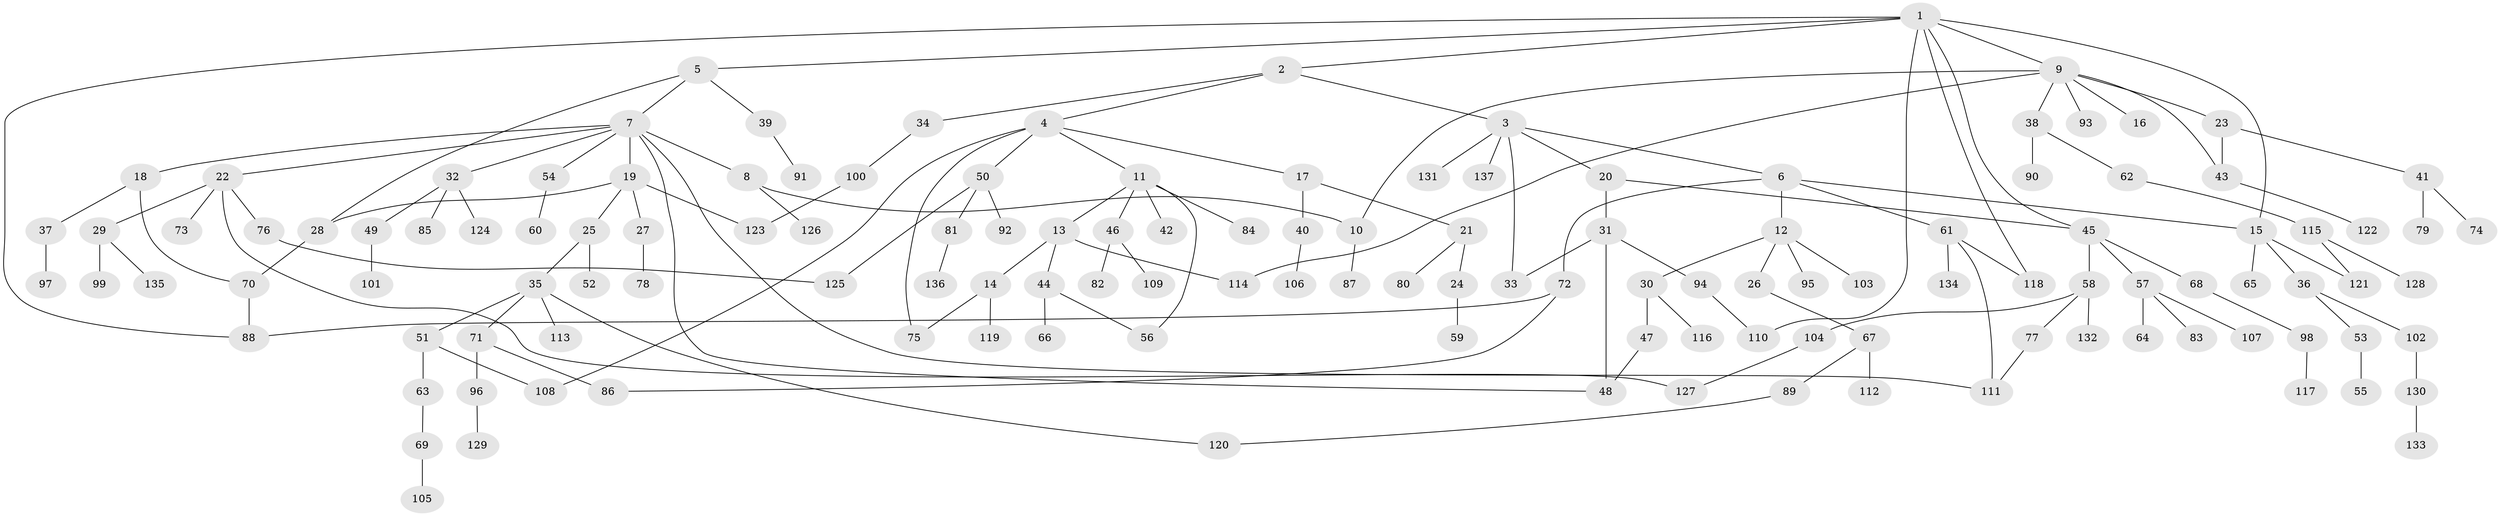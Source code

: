 // coarse degree distribution, {8: 0.014285714285714285, 4: 0.12857142857142856, 3: 0.17142857142857143, 6: 0.014285714285714285, 5: 0.08571428571428572, 9: 0.014285714285714285, 2: 0.24285714285714285, 1: 0.32857142857142857}
// Generated by graph-tools (version 1.1) at 2025/48/03/04/25 22:48:45]
// undirected, 137 vertices, 161 edges
graph export_dot {
  node [color=gray90,style=filled];
  1;
  2;
  3;
  4;
  5;
  6;
  7;
  8;
  9;
  10;
  11;
  12;
  13;
  14;
  15;
  16;
  17;
  18;
  19;
  20;
  21;
  22;
  23;
  24;
  25;
  26;
  27;
  28;
  29;
  30;
  31;
  32;
  33;
  34;
  35;
  36;
  37;
  38;
  39;
  40;
  41;
  42;
  43;
  44;
  45;
  46;
  47;
  48;
  49;
  50;
  51;
  52;
  53;
  54;
  55;
  56;
  57;
  58;
  59;
  60;
  61;
  62;
  63;
  64;
  65;
  66;
  67;
  68;
  69;
  70;
  71;
  72;
  73;
  74;
  75;
  76;
  77;
  78;
  79;
  80;
  81;
  82;
  83;
  84;
  85;
  86;
  87;
  88;
  89;
  90;
  91;
  92;
  93;
  94;
  95;
  96;
  97;
  98;
  99;
  100;
  101;
  102;
  103;
  104;
  105;
  106;
  107;
  108;
  109;
  110;
  111;
  112;
  113;
  114;
  115;
  116;
  117;
  118;
  119;
  120;
  121;
  122;
  123;
  124;
  125;
  126;
  127;
  128;
  129;
  130;
  131;
  132;
  133;
  134;
  135;
  136;
  137;
  1 -- 2;
  1 -- 5;
  1 -- 9;
  1 -- 45;
  1 -- 118;
  1 -- 88;
  1 -- 15;
  1 -- 110;
  2 -- 3;
  2 -- 4;
  2 -- 34;
  3 -- 6;
  3 -- 20;
  3 -- 131;
  3 -- 137;
  3 -- 33;
  4 -- 11;
  4 -- 17;
  4 -- 50;
  4 -- 75;
  4 -- 108;
  5 -- 7;
  5 -- 28;
  5 -- 39;
  6 -- 12;
  6 -- 15;
  6 -- 61;
  6 -- 72;
  7 -- 8;
  7 -- 18;
  7 -- 19;
  7 -- 22;
  7 -- 32;
  7 -- 48;
  7 -- 54;
  7 -- 111;
  8 -- 126;
  8 -- 10;
  9 -- 10;
  9 -- 16;
  9 -- 23;
  9 -- 38;
  9 -- 93;
  9 -- 114;
  9 -- 43;
  10 -- 87;
  11 -- 13;
  11 -- 42;
  11 -- 46;
  11 -- 56;
  11 -- 84;
  12 -- 26;
  12 -- 30;
  12 -- 95;
  12 -- 103;
  13 -- 14;
  13 -- 44;
  13 -- 114;
  14 -- 119;
  14 -- 75;
  15 -- 36;
  15 -- 65;
  15 -- 121;
  17 -- 21;
  17 -- 40;
  18 -- 37;
  18 -- 70;
  19 -- 25;
  19 -- 27;
  19 -- 123;
  19 -- 28;
  20 -- 31;
  20 -- 45;
  21 -- 24;
  21 -- 80;
  22 -- 29;
  22 -- 73;
  22 -- 76;
  22 -- 127;
  23 -- 41;
  23 -- 43;
  24 -- 59;
  25 -- 35;
  25 -- 52;
  26 -- 67;
  27 -- 78;
  28 -- 70;
  29 -- 99;
  29 -- 135;
  30 -- 47;
  30 -- 116;
  31 -- 33;
  31 -- 94;
  31 -- 48;
  32 -- 49;
  32 -- 85;
  32 -- 124;
  34 -- 100;
  35 -- 51;
  35 -- 71;
  35 -- 113;
  35 -- 120;
  36 -- 53;
  36 -- 102;
  37 -- 97;
  38 -- 62;
  38 -- 90;
  39 -- 91;
  40 -- 106;
  41 -- 74;
  41 -- 79;
  43 -- 122;
  44 -- 66;
  44 -- 56;
  45 -- 57;
  45 -- 58;
  45 -- 68;
  46 -- 82;
  46 -- 109;
  47 -- 48;
  49 -- 101;
  50 -- 81;
  50 -- 92;
  50 -- 125;
  51 -- 63;
  51 -- 108;
  53 -- 55;
  54 -- 60;
  57 -- 64;
  57 -- 83;
  57 -- 107;
  58 -- 77;
  58 -- 104;
  58 -- 132;
  61 -- 134;
  61 -- 118;
  61 -- 111;
  62 -- 115;
  63 -- 69;
  67 -- 89;
  67 -- 112;
  68 -- 98;
  69 -- 105;
  70 -- 88;
  71 -- 86;
  71 -- 96;
  72 -- 88;
  72 -- 86;
  76 -- 125;
  77 -- 111;
  81 -- 136;
  89 -- 120;
  94 -- 110;
  96 -- 129;
  98 -- 117;
  100 -- 123;
  102 -- 130;
  104 -- 127;
  115 -- 128;
  115 -- 121;
  130 -- 133;
}
